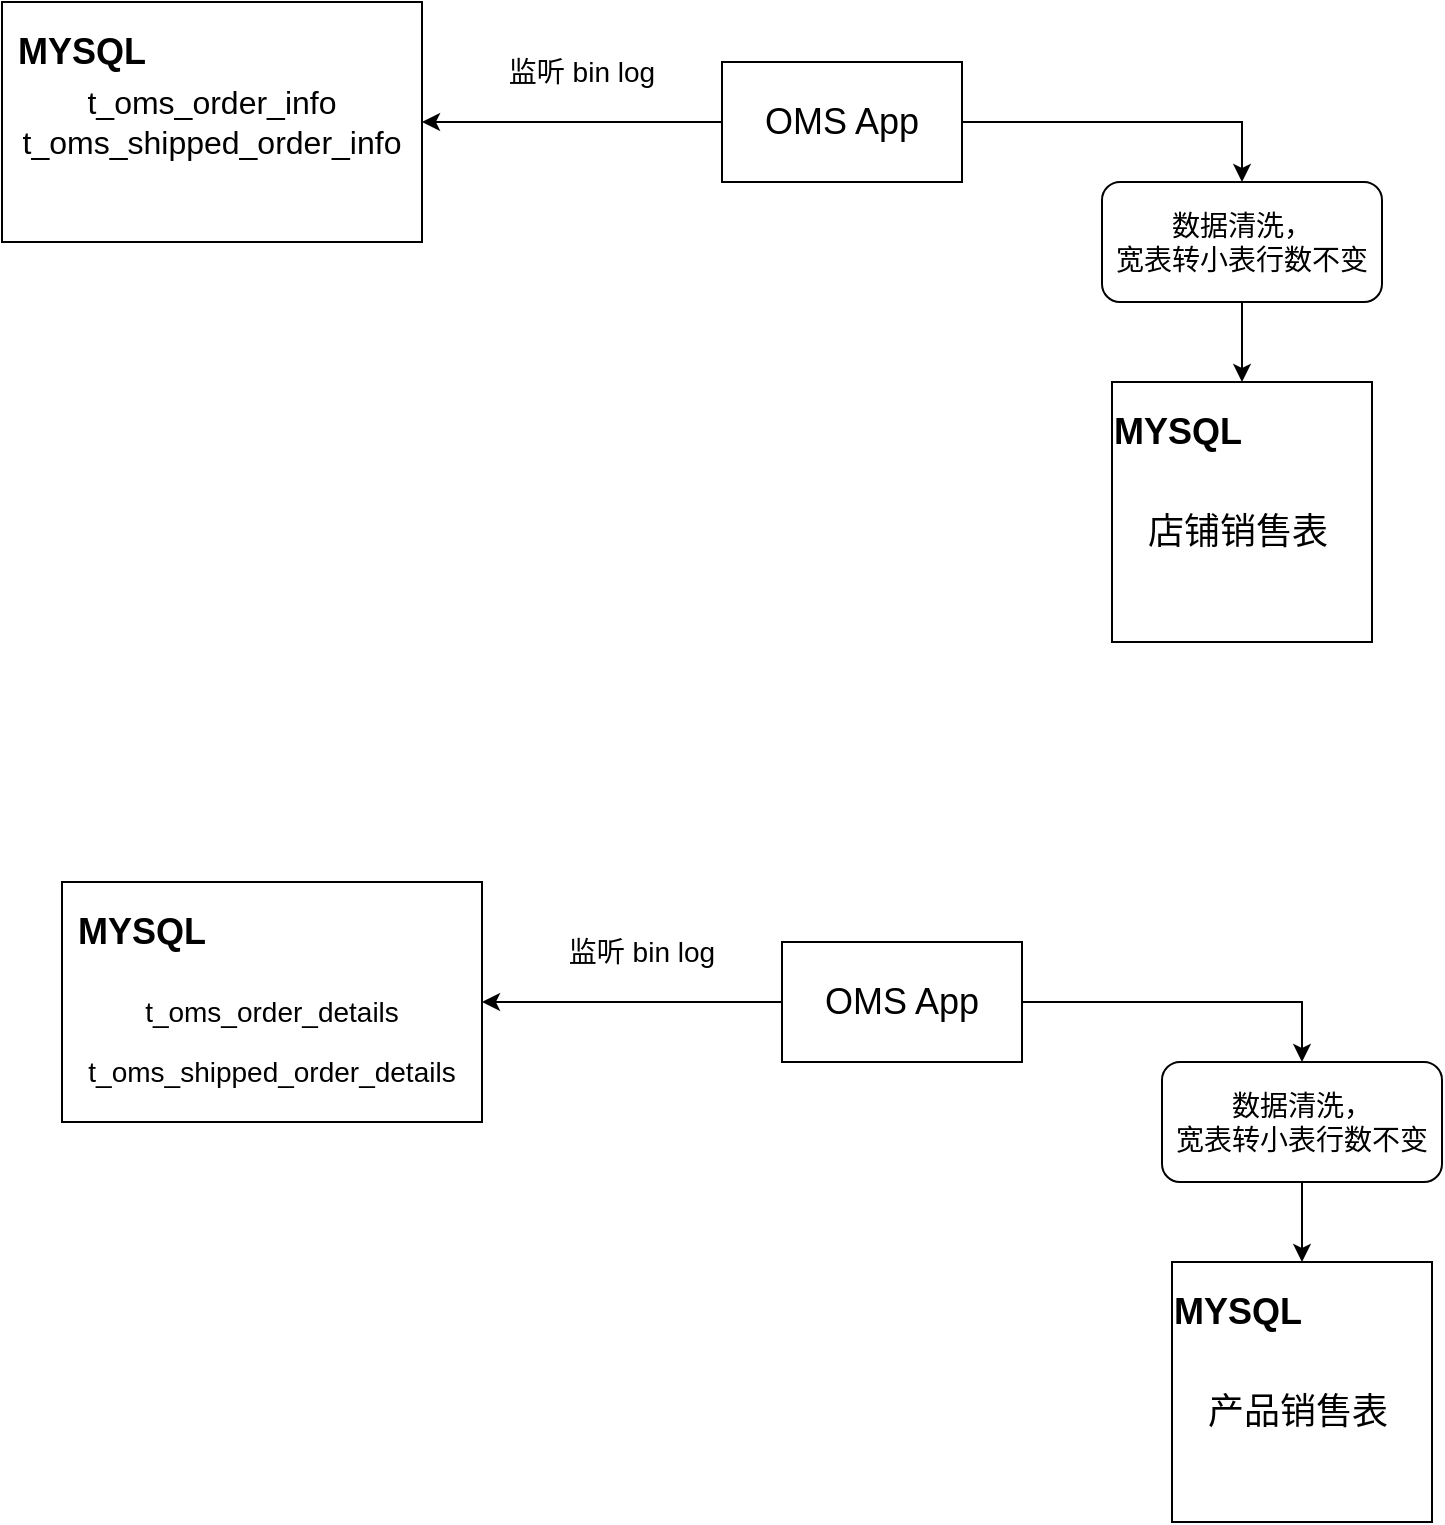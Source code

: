<mxfile version="21.6.8" type="github">
  <diagram name="第 1 页" id="llBJAiLOP4dLcoEB8pB5">
    <mxGraphModel dx="1014" dy="525" grid="1" gridSize="10" guides="1" tooltips="1" connect="1" arrows="1" fold="1" page="1" pageScale="1" pageWidth="827" pageHeight="1169" math="0" shadow="0">
      <root>
        <mxCell id="0" />
        <mxCell id="1" parent="0" />
        <mxCell id="0aJHia8VfT2WHMthW83p-2" value="&lt;font style=&quot;font-size: 16px;&quot;&gt;t_oms_order_info&lt;br style=&quot;border-color: var(--border-color);&quot;&gt;t_oms_shipped_order_info&lt;/font&gt;" style="rounded=0;whiteSpace=wrap;html=1;" vertex="1" parent="1">
          <mxGeometry x="50" y="220" width="210" height="120" as="geometry" />
        </mxCell>
        <mxCell id="0aJHia8VfT2WHMthW83p-3" value="" style="whiteSpace=wrap;html=1;aspect=fixed;" vertex="1" parent="1">
          <mxGeometry x="605" y="410" width="130" height="130" as="geometry" />
        </mxCell>
        <mxCell id="0aJHia8VfT2WHMthW83p-6" style="edgeStyle=orthogonalEdgeStyle;rounded=0;orthogonalLoop=1;jettySize=auto;html=1;entryX=1;entryY=0.5;entryDx=0;entryDy=0;" edge="1" parent="1" source="0aJHia8VfT2WHMthW83p-5" target="0aJHia8VfT2WHMthW83p-2">
          <mxGeometry relative="1" as="geometry" />
        </mxCell>
        <mxCell id="0aJHia8VfT2WHMthW83p-16" style="edgeStyle=orthogonalEdgeStyle;rounded=0;orthogonalLoop=1;jettySize=auto;html=1;entryX=0.5;entryY=0;entryDx=0;entryDy=0;" edge="1" parent="1" source="0aJHia8VfT2WHMthW83p-5" target="0aJHia8VfT2WHMthW83p-10">
          <mxGeometry relative="1" as="geometry" />
        </mxCell>
        <mxCell id="0aJHia8VfT2WHMthW83p-5" value="&lt;font style=&quot;font-size: 18px;&quot;&gt;OMS App&lt;/font&gt;" style="rounded=0;whiteSpace=wrap;html=1;" vertex="1" parent="1">
          <mxGeometry x="410" y="250" width="120" height="60" as="geometry" />
        </mxCell>
        <mxCell id="0aJHia8VfT2WHMthW83p-7" value="&lt;b&gt;&lt;font style=&quot;font-size: 18px;&quot;&gt;MYSQL&lt;/font&gt;&lt;/b&gt;" style="text;html=1;strokeColor=none;fillColor=none;align=center;verticalAlign=middle;whiteSpace=wrap;rounded=0;" vertex="1" parent="1">
          <mxGeometry x="60" y="230" width="60" height="30" as="geometry" />
        </mxCell>
        <mxCell id="0aJHia8VfT2WHMthW83p-8" value="&lt;font style=&quot;font-size: 14px;&quot;&gt;监听 bin log&lt;/font&gt;" style="text;html=1;strokeColor=none;fillColor=none;align=center;verticalAlign=middle;whiteSpace=wrap;rounded=0;" vertex="1" parent="1">
          <mxGeometry x="300" y="240" width="80" height="30" as="geometry" />
        </mxCell>
        <mxCell id="0aJHia8VfT2WHMthW83p-12" style="edgeStyle=orthogonalEdgeStyle;rounded=0;orthogonalLoop=1;jettySize=auto;html=1;" edge="1" parent="1" source="0aJHia8VfT2WHMthW83p-10" target="0aJHia8VfT2WHMthW83p-3">
          <mxGeometry relative="1" as="geometry" />
        </mxCell>
        <mxCell id="0aJHia8VfT2WHMthW83p-10" value="&lt;font style=&quot;font-size: 14px;&quot;&gt;数据清洗，&lt;br&gt;宽表转小表行数不变&lt;br&gt;&lt;/font&gt;" style="rounded=1;whiteSpace=wrap;html=1;" vertex="1" parent="1">
          <mxGeometry x="600" y="310" width="140" height="60" as="geometry" />
        </mxCell>
        <mxCell id="0aJHia8VfT2WHMthW83p-13" value="&lt;b&gt;&lt;font style=&quot;font-size: 18px;&quot;&gt;MYSQL&lt;/font&gt;&lt;/b&gt;" style="text;html=1;strokeColor=none;fillColor=none;align=center;verticalAlign=middle;whiteSpace=wrap;rounded=0;" vertex="1" parent="1">
          <mxGeometry x="607.5" y="420" width="60" height="30" as="geometry" />
        </mxCell>
        <mxCell id="0aJHia8VfT2WHMthW83p-14" value="&lt;font style=&quot;font-size: 18px;&quot;&gt;店铺销售表&lt;/font&gt;" style="text;html=1;strokeColor=none;fillColor=none;align=center;verticalAlign=middle;whiteSpace=wrap;rounded=0;" vertex="1" parent="1">
          <mxGeometry x="612.5" y="470" width="110" height="30" as="geometry" />
        </mxCell>
        <mxCell id="0aJHia8VfT2WHMthW83p-17" value="" style="rounded=0;whiteSpace=wrap;html=1;" vertex="1" parent="1">
          <mxGeometry x="80" y="660" width="210" height="120" as="geometry" />
        </mxCell>
        <mxCell id="0aJHia8VfT2WHMthW83p-18" value="" style="whiteSpace=wrap;html=1;aspect=fixed;" vertex="1" parent="1">
          <mxGeometry x="635" y="850" width="130" height="130" as="geometry" />
        </mxCell>
        <mxCell id="0aJHia8VfT2WHMthW83p-19" style="edgeStyle=orthogonalEdgeStyle;rounded=0;orthogonalLoop=1;jettySize=auto;html=1;entryX=1;entryY=0.5;entryDx=0;entryDy=0;" edge="1" parent="1" source="0aJHia8VfT2WHMthW83p-21" target="0aJHia8VfT2WHMthW83p-17">
          <mxGeometry relative="1" as="geometry" />
        </mxCell>
        <mxCell id="0aJHia8VfT2WHMthW83p-20" style="edgeStyle=orthogonalEdgeStyle;rounded=0;orthogonalLoop=1;jettySize=auto;html=1;entryX=0.5;entryY=0;entryDx=0;entryDy=0;" edge="1" parent="1" source="0aJHia8VfT2WHMthW83p-21" target="0aJHia8VfT2WHMthW83p-25">
          <mxGeometry relative="1" as="geometry" />
        </mxCell>
        <mxCell id="0aJHia8VfT2WHMthW83p-21" value="&lt;font style=&quot;font-size: 18px;&quot;&gt;OMS App&lt;/font&gt;" style="rounded=0;whiteSpace=wrap;html=1;" vertex="1" parent="1">
          <mxGeometry x="440" y="690" width="120" height="60" as="geometry" />
        </mxCell>
        <mxCell id="0aJHia8VfT2WHMthW83p-22" value="&lt;b&gt;&lt;font style=&quot;font-size: 18px;&quot;&gt;MYSQL&lt;/font&gt;&lt;/b&gt;" style="text;html=1;strokeColor=none;fillColor=none;align=center;verticalAlign=middle;whiteSpace=wrap;rounded=0;" vertex="1" parent="1">
          <mxGeometry x="90" y="670" width="60" height="30" as="geometry" />
        </mxCell>
        <mxCell id="0aJHia8VfT2WHMthW83p-23" value="&lt;font style=&quot;font-size: 14px;&quot;&gt;监听 bin log&lt;/font&gt;" style="text;html=1;strokeColor=none;fillColor=none;align=center;verticalAlign=middle;whiteSpace=wrap;rounded=0;" vertex="1" parent="1">
          <mxGeometry x="330" y="680" width="80" height="30" as="geometry" />
        </mxCell>
        <mxCell id="0aJHia8VfT2WHMthW83p-24" style="edgeStyle=orthogonalEdgeStyle;rounded=0;orthogonalLoop=1;jettySize=auto;html=1;" edge="1" parent="1" source="0aJHia8VfT2WHMthW83p-25" target="0aJHia8VfT2WHMthW83p-18">
          <mxGeometry relative="1" as="geometry" />
        </mxCell>
        <mxCell id="0aJHia8VfT2WHMthW83p-25" value="&lt;font style=&quot;font-size: 14px;&quot;&gt;数据清洗，&lt;br&gt;宽表转小表行数不变&lt;br&gt;&lt;/font&gt;" style="rounded=1;whiteSpace=wrap;html=1;" vertex="1" parent="1">
          <mxGeometry x="630" y="750" width="140" height="60" as="geometry" />
        </mxCell>
        <mxCell id="0aJHia8VfT2WHMthW83p-26" value="&lt;b&gt;&lt;font style=&quot;font-size: 18px;&quot;&gt;MYSQL&lt;/font&gt;&lt;/b&gt;" style="text;html=1;strokeColor=none;fillColor=none;align=center;verticalAlign=middle;whiteSpace=wrap;rounded=0;" vertex="1" parent="1">
          <mxGeometry x="637.5" y="860" width="60" height="30" as="geometry" />
        </mxCell>
        <mxCell id="0aJHia8VfT2WHMthW83p-27" value="&lt;font style=&quot;font-size: 18px;&quot;&gt;产品销售表&lt;/font&gt;" style="text;html=1;strokeColor=none;fillColor=none;align=center;verticalAlign=middle;whiteSpace=wrap;rounded=0;" vertex="1" parent="1">
          <mxGeometry x="642.5" y="910" width="110" height="30" as="geometry" />
        </mxCell>
        <mxCell id="0aJHia8VfT2WHMthW83p-28" value="&lt;font style=&quot;font-size: 14px;&quot;&gt;t_oms_shipped_order_details&lt;/font&gt;" style="text;html=1;strokeColor=none;fillColor=none;align=center;verticalAlign=middle;whiteSpace=wrap;rounded=0;" vertex="1" parent="1">
          <mxGeometry x="100" y="740" width="170" height="30" as="geometry" />
        </mxCell>
        <mxCell id="0aJHia8VfT2WHMthW83p-29" value="&lt;font style=&quot;font-size: 14px;&quot;&gt;t_oms_order_details&lt;/font&gt;" style="text;html=1;strokeColor=none;fillColor=none;align=center;verticalAlign=middle;whiteSpace=wrap;rounded=0;" vertex="1" parent="1">
          <mxGeometry x="100" y="710" width="170" height="30" as="geometry" />
        </mxCell>
      </root>
    </mxGraphModel>
  </diagram>
</mxfile>
